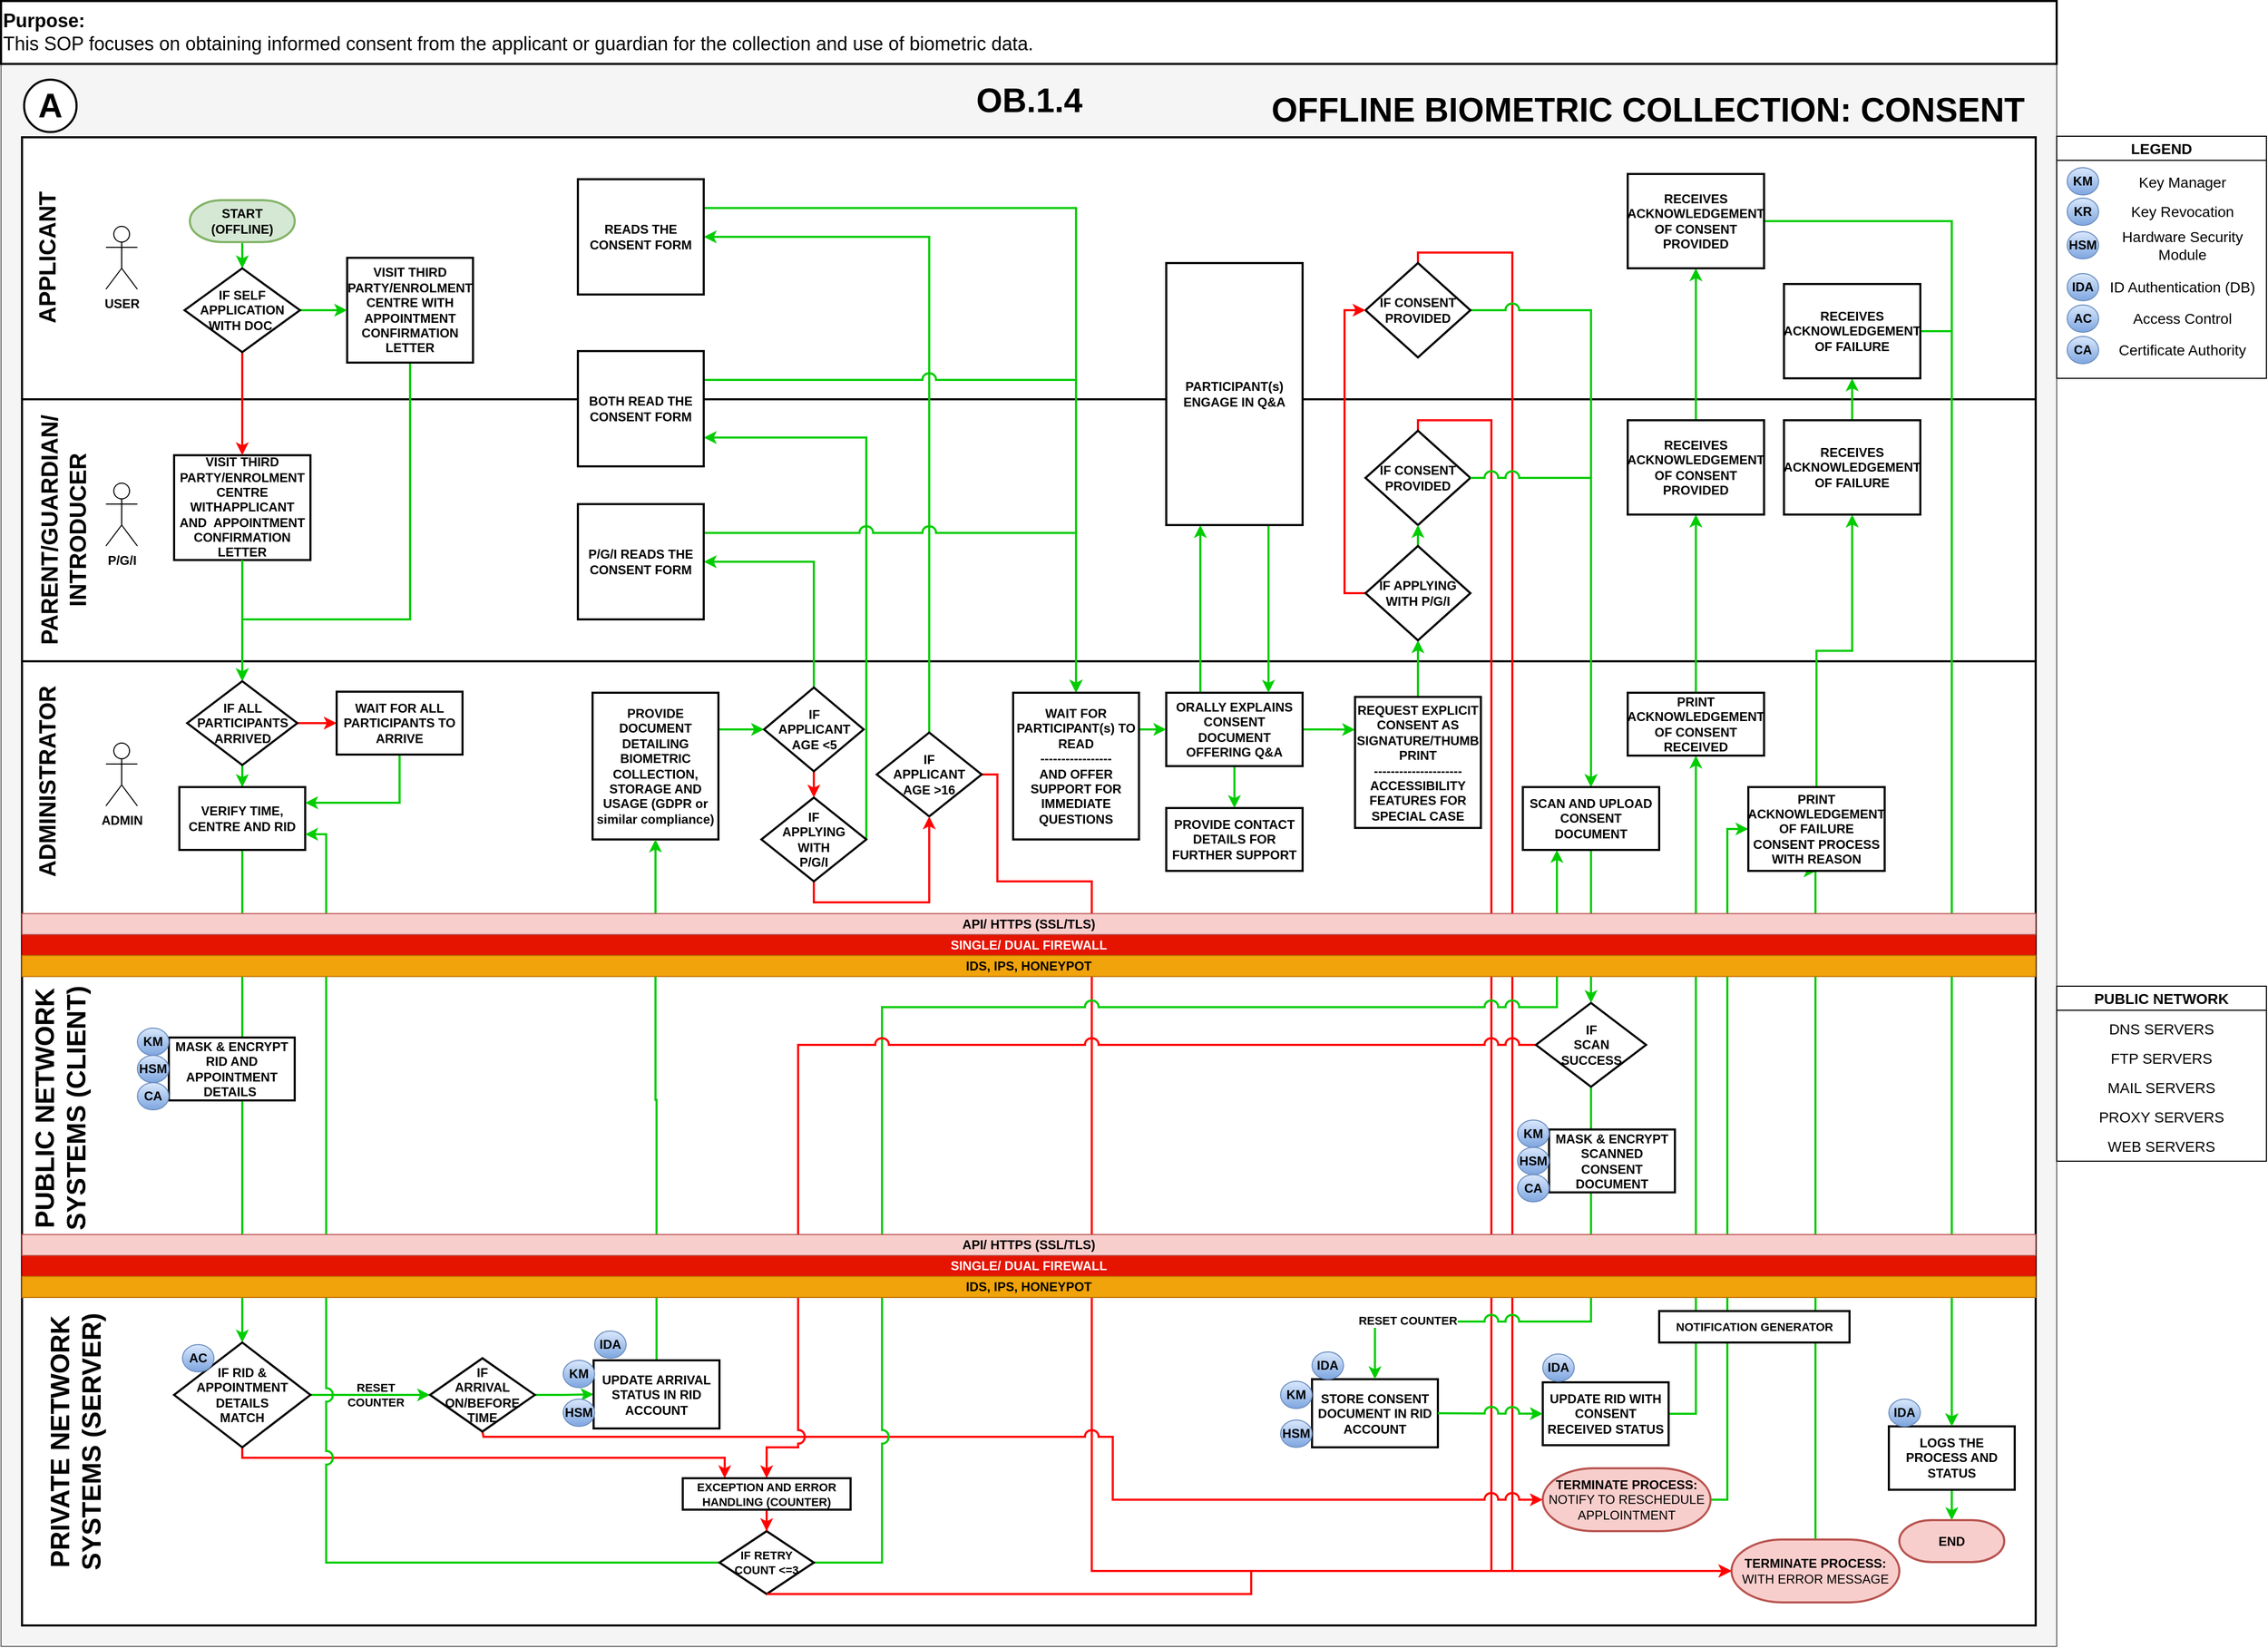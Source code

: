 <mxfile version="23.1.5" type="device">
  <diagram id="O3whct_VJJggGx5-_gyD" name="Page-1">
    <mxGraphModel dx="1434" dy="844" grid="1" gridSize="10" guides="1" tooltips="1" connect="1" arrows="1" fold="1" page="1" pageScale="1" pageWidth="1920" pageHeight="1200" math="0" shadow="0">
      <root>
        <mxCell id="0" />
        <mxCell id="1" parent="0" />
        <mxCell id="KI7Xn0BbtmQMHCuYdvjg-131" value="" style="rounded=0;whiteSpace=wrap;html=1;fontSize=22;fillColor=#f5f5f5;fontColor=#333333;strokeColor=#666666;direction=east;" parent="1" vertex="1">
          <mxGeometry x="70" y="70" width="1960" height="1510" as="geometry" />
        </mxCell>
        <mxCell id="r7Afv0gRqrm4WA9c9OII-1" value="&lt;span style=&quot;color: rgba(0 , 0 , 0 , 0) ; font-family: monospace ; font-size: 0px&quot;&gt;%3CmxGraphModel%3E%3Croot%3E%3CmxCell%20id%3D%220%22%2F%3E%3CmxCell%20id%3D%221%22%20parent%3D%220%22%2F%3E%3CmxCell%20id%3D%222%22%20value%3D%22%22%20style%3D%22rounded%3D0%3BwhiteSpace%3Dwrap%3Bhtml%3D1%3BstrokeWidth%3D2%3BfillColor%3D%23dae8fc%3BstrokeColor%3D%236c8ebf%3B%22%20vertex%3D%221%22%20parent%3D%221%22%3E%3CmxGeometry%20x%3D%22-120%22%20y%3D%22190%22%20width%3D%221920%22%20height%3D%22240%22%20as%3D%22geometry%22%2F%3E%3C%2FmxCell%3E%3C%2Froot%3E%3C%2FmxGraphModel%3E&lt;/span&gt;" style="rounded=0;whiteSpace=wrap;html=1;strokeWidth=2;" parent="1" vertex="1">
          <mxGeometry x="90" y="890" width="1920" height="310" as="geometry" />
        </mxCell>
        <mxCell id="IDHT7T46eidWPeozflbB-3" value="&lt;span style=&quot;color: rgba(0 , 0 , 0 , 0) ; font-family: monospace ; font-size: 0px&quot;&gt;%3CmxGraphModel%3E%3Croot%3E%3CmxCell%20id%3D%220%22%2F%3E%3CmxCell%20id%3D%221%22%20parent%3D%220%22%2F%3E%3CmxCell%20id%3D%222%22%20value%3D%22%22%20style%3D%22rounded%3D0%3BwhiteSpace%3Dwrap%3Bhtml%3D1%3BstrokeWidth%3D2%3BfillColor%3D%23dae8fc%3BstrokeColor%3D%236c8ebf%3B%22%20vertex%3D%221%22%20parent%3D%221%22%3E%3CmxGeometry%20x%3D%22-120%22%20y%3D%22190%22%20width%3D%221920%22%20height%3D%22240%22%20as%3D%22geometry%22%2F%3E%3C%2FmxCell%3E%3C%2Froot%3E%3C%2FmxGraphModel%3E&lt;/span&gt;" style="rounded=0;whiteSpace=wrap;html=1;strokeWidth=2;" parent="1" vertex="1">
          <mxGeometry x="90" y="140" width="1920" height="250" as="geometry" />
        </mxCell>
        <mxCell id="IDHT7T46eidWPeozflbB-2" value="&lt;span style=&quot;color: rgba(0 , 0 , 0 , 0) ; font-family: monospace ; font-size: 0px&quot;&gt;%3CmxGraphModel%3E%3Croot%3E%3CmxCell%20id%3D%220%22%2F%3E%3CmxCell%20id%3D%221%22%20parent%3D%220%22%2F%3E%3CmxCell%20id%3D%222%22%20value%3D%22%22%20style%3D%22rounded%3D0%3BwhiteSpace%3Dwrap%3Bhtml%3D1%3BstrokeWidth%3D2%3BfillColor%3D%23dae8fc%3BstrokeColor%3D%236c8ebf%3B%22%20vertex%3D%221%22%20parent%3D%221%22%3E%3CmxGeometry%20x%3D%22-120%22%20y%3D%22190%22%20width%3D%221920%22%20height%3D%22240%22%20as%3D%22geometry%22%2F%3E%3C%2FmxCell%3E%3C%2Froot%3E%3C%2FmxGraphModel%3E&lt;/span&gt;" style="rounded=0;whiteSpace=wrap;html=1;strokeWidth=2;" parent="1" vertex="1">
          <mxGeometry x="90" y="390" width="1920" height="250" as="geometry" />
        </mxCell>
        <mxCell id="IDHT7T46eidWPeozflbB-1" value="&lt;span style=&quot;color: rgba(0 , 0 , 0 , 0) ; font-family: monospace ; font-size: 0px&quot;&gt;%3CmxGraphModel%3E%3Croot%3E%3CmxCell%20id%3D%220%22%2F%3E%3CmxCell%20id%3D%221%22%20parent%3D%220%22%2F%3E%3CmxCell%20id%3D%222%22%20value%3D%22%22%20style%3D%22rounded%3D0%3BwhiteSpace%3Dwrap%3Bhtml%3D1%3BstrokeWidth%3D2%3BfillColor%3D%23dae8fc%3BstrokeColor%3D%236c8ebf%3B%22%20vertex%3D%221%22%20parent%3D%221%22%3E%3CmxGeometry%20x%3D%22-120%22%20y%3D%22190%22%20width%3D%221920%22%20height%3D%22240%22%20as%3D%22geometry%22%2F%3E%3C%2FmxCell%3E%3C%2Froot%3E%3C%2FmxGraphModel%3E&lt;/span&gt;" style="rounded=0;whiteSpace=wrap;html=1;strokeWidth=2;" parent="1" vertex="1">
          <mxGeometry x="90" y="640" width="1920" height="250" as="geometry" />
        </mxCell>
        <mxCell id="KI7Xn0BbtmQMHCuYdvjg-67" value="&lt;span style=&quot;color: rgba(0 , 0 , 0 , 0) ; font-family: monospace ; font-size: 0px&quot;&gt;%3CmxGraphModel%3E%3Croot%3E%3CmxCell%20id%3D%220%22%2F%3E%3CmxCell%20id%3D%221%22%20parent%3D%220%22%2F%3E%3CmxCell%20id%3D%222%22%20value%3D%22%22%20style%3D%22rounded%3D0%3BwhiteSpace%3Dwrap%3Bhtml%3D1%3BstrokeWidth%3D2%3BfillColor%3D%23dae8fc%3BstrokeColor%3D%236c8ebf%3B%22%20vertex%3D%221%22%20parent%3D%221%22%3E%3CmxGeometry%20x%3D%22-120%22%20y%3D%22190%22%20width%3D%221920%22%20height%3D%22240%22%20as%3D%22geometry%22%2F%3E%3C%2FmxCell%3E%3C%2Froot%3E%3C%2FmxGraphModel%3E&lt;/span&gt;" style="rounded=0;whiteSpace=wrap;html=1;strokeWidth=2;" parent="1" vertex="1">
          <mxGeometry x="90" y="1200" width="1920" height="360" as="geometry" />
        </mxCell>
        <mxCell id="KI7Xn0BbtmQMHCuYdvjg-15" style="edgeStyle=orthogonalEdgeStyle;rounded=0;orthogonalLoop=1;jettySize=auto;html=1;exitX=0.5;exitY=1;exitDx=0;exitDy=0;fontStyle=1;strokeWidth=2;strokeColor=#00CC00;" parent="1" source="8eKBUWW6FmaFlCSRCfbh-4" target="KI7Xn0BbtmQMHCuYdvjg-2" edge="1">
          <mxGeometry relative="1" as="geometry" />
        </mxCell>
        <mxCell id="KI7Xn0BbtmQMHCuYdvjg-1" value="VISIT THIRD PARTY/ENROLMENT CENTRE WITHAPPLICANT AND&amp;nbsp; APPOINTMENT CONFIRMATION LETTER" style="rounded=0;whiteSpace=wrap;html=1;fontStyle=1;strokeWidth=2;" parent="1" vertex="1">
          <mxGeometry x="235" y="443.36" width="130" height="100" as="geometry" />
        </mxCell>
        <mxCell id="8eKBUWW6FmaFlCSRCfbh-8" style="edgeStyle=orthogonalEdgeStyle;rounded=0;orthogonalLoop=1;jettySize=auto;html=1;exitX=0.5;exitY=1;exitDx=0;exitDy=0;entryX=0.5;entryY=0;entryDx=0;entryDy=0;strokeColor=#00CC00;fontStyle=1;strokeWidth=2;" parent="1" source="KI7Xn0BbtmQMHCuYdvjg-2" target="8eKBUWW6FmaFlCSRCfbh-3" edge="1">
          <mxGeometry relative="1" as="geometry" />
        </mxCell>
        <mxCell id="KI7Xn0BbtmQMHCuYdvjg-2" value="VERIFY TIME, CENTRE AND RID" style="rounded=0;whiteSpace=wrap;html=1;fontStyle=1;strokeWidth=2;" parent="1" vertex="1">
          <mxGeometry x="240" y="760" width="120" height="60" as="geometry" />
        </mxCell>
        <mxCell id="KI7Xn0BbtmQMHCuYdvjg-14" value="APPLICANT" style="text;html=1;align=center;verticalAlign=middle;resizable=0;points=[];autosize=1;strokeColor=none;fillColor=none;fontStyle=1;strokeWidth=2;fontSize=22;horizontal=0;" parent="1" vertex="1">
          <mxGeometry x="90" y="185" width="50" height="140" as="geometry" />
        </mxCell>
        <mxCell id="KI7Xn0BbtmQMHCuYdvjg-19" value="PARENT/GUARDIAN/&lt;br style=&quot;font-size: 22px;&quot;&gt;INTRODUCER" style="text;html=1;align=center;verticalAlign=middle;resizable=0;points=[];autosize=1;strokeColor=none;fillColor=none;fontStyle=1;strokeWidth=2;fontSize=22;horizontal=0;" parent="1" vertex="1">
          <mxGeometry x="90" y="400" width="80" height="230" as="geometry" />
        </mxCell>
        <mxCell id="KI7Xn0BbtmQMHCuYdvjg-20" value="ADMINISTRATOR" style="text;html=1;align=center;verticalAlign=middle;resizable=0;points=[];autosize=1;strokeColor=none;fillColor=none;fontStyle=1;strokeWidth=2;fontSize=22;horizontal=0;" parent="1" vertex="1">
          <mxGeometry x="90" y="655" width="50" height="200" as="geometry" />
        </mxCell>
        <mxCell id="KI7Xn0BbtmQMHCuYdvjg-70" value="OB.1.4" style="text;html=1;align=center;verticalAlign=middle;resizable=0;points=[];autosize=1;strokeColor=none;fillColor=none;fontSize=32;fontStyle=1" parent="1" vertex="1">
          <mxGeometry x="990" y="80" width="120" height="50" as="geometry" />
        </mxCell>
        <mxCell id="KI7Xn0BbtmQMHCuYdvjg-71" value="OFFLINE BIOMETRIC COLLECTION: CONSENT" style="text;html=1;align=center;verticalAlign=middle;resizable=0;points=[];autosize=1;strokeColor=none;fillColor=none;fontSize=32;fontStyle=1" parent="1" vertex="1">
          <mxGeometry x="1270" y="89" width="740" height="50" as="geometry" />
        </mxCell>
        <mxCell id="KI7Xn0BbtmQMHCuYdvjg-72" value="A" style="ellipse;whiteSpace=wrap;html=1;aspect=fixed;fontSize=32;strokeWidth=2;fontStyle=1" parent="1" vertex="1">
          <mxGeometry x="92" y="85" width="50" height="50" as="geometry" />
        </mxCell>
        <mxCell id="r7Afv0gRqrm4WA9c9OII-109" style="edgeStyle=orthogonalEdgeStyle;rounded=0;orthogonalLoop=1;jettySize=auto;html=1;exitX=0.5;exitY=1;exitDx=0;exitDy=0;exitPerimeter=0;strokeColor=#00CC00;fontStyle=1;strokeWidth=2;" parent="1" source="8eKBUWW6FmaFlCSRCfbh-1" target="r7Afv0gRqrm4WA9c9OII-108" edge="1">
          <mxGeometry relative="1" as="geometry" />
        </mxCell>
        <mxCell id="8eKBUWW6FmaFlCSRCfbh-1" value="&lt;b&gt;START&lt;br&gt;(OFFLINE)&lt;br&gt;&lt;/b&gt;" style="strokeWidth=2;html=1;shape=mxgraph.flowchart.terminator;whiteSpace=wrap;fillColor=#d5e8d4;strokeColor=#82b366;" parent="1" vertex="1">
          <mxGeometry x="250" y="200" width="100" height="40" as="geometry" />
        </mxCell>
        <mxCell id="8eKBUWW6FmaFlCSRCfbh-12" value="RESET&lt;br&gt;COUNTER" style="edgeStyle=orthogonalEdgeStyle;rounded=0;orthogonalLoop=1;jettySize=auto;html=1;exitX=1;exitY=0.5;exitDx=0;exitDy=0;entryX=0;entryY=0.5;entryDx=0;entryDy=0;strokeColor=#00CC00;fontStyle=1;strokeWidth=2;labelBackgroundColor=none;" parent="1" source="8eKBUWW6FmaFlCSRCfbh-3" target="8eKBUWW6FmaFlCSRCfbh-60" edge="1">
          <mxGeometry x="0.059" relative="1" as="geometry">
            <Array as="points">
              <mxPoint x="420" y="1340" />
              <mxPoint x="420" y="1340" />
            </Array>
            <mxPoint x="1" as="offset" />
          </mxGeometry>
        </mxCell>
        <mxCell id="8eKBUWW6FmaFlCSRCfbh-61" style="edgeStyle=orthogonalEdgeStyle;rounded=0;orthogonalLoop=1;jettySize=auto;html=1;exitX=0.5;exitY=1;exitDx=0;exitDy=0;strokeColor=#FF0000;fontStyle=1;strokeWidth=2;entryX=0.25;entryY=0;entryDx=0;entryDy=0;" parent="1" source="8eKBUWW6FmaFlCSRCfbh-3" target="r7Afv0gRqrm4WA9c9OII-153" edge="1">
          <mxGeometry relative="1" as="geometry">
            <Array as="points">
              <mxPoint x="300" y="1400" />
              <mxPoint x="760" y="1400" />
            </Array>
          </mxGeometry>
        </mxCell>
        <mxCell id="8eKBUWW6FmaFlCSRCfbh-3" value="IF RID &amp;amp;&lt;br&gt;APPOINTMENT DETAILS &lt;br&gt;MATCH" style="rounded=0;whiteSpace=wrap;html=1;fontStyle=1;strokeWidth=2;shape=rhombus;perimeter=rhombusPerimeter;" parent="1" vertex="1">
          <mxGeometry x="235" y="1290" width="130" height="100" as="geometry" />
        </mxCell>
        <mxCell id="8eKBUWW6FmaFlCSRCfbh-5" value="STORE CONSENT DOCUMENT IN RID ACCOUNT" style="rounded=0;whiteSpace=wrap;html=1;fontStyle=1;strokeWidth=2;shape=label;boundedLbl=1;backgroundOutline=1;size=15;" parent="1" vertex="1">
          <mxGeometry x="1320" y="1325" width="120" height="65" as="geometry" />
        </mxCell>
        <mxCell id="8eKBUWW6FmaFlCSRCfbh-21" style="edgeStyle=orthogonalEdgeStyle;rounded=0;orthogonalLoop=1;jettySize=auto;html=1;exitX=1;exitY=0.25;exitDx=0;exitDy=0;entryX=0;entryY=0.5;entryDx=0;entryDy=0;strokeColor=#00CC00;fontStyle=1;strokeWidth=2;" parent="1" source="8eKBUWW6FmaFlCSRCfbh-6" target="8eKBUWW6FmaFlCSRCfbh-15" edge="1">
          <mxGeometry relative="1" as="geometry" />
        </mxCell>
        <mxCell id="8eKBUWW6FmaFlCSRCfbh-6" value="PROVIDE DOCUMENT DETAILING BIOMETRIC COLLECTION, STORAGE AND USAGE (GDPR or similar compliance)" style="rounded=0;whiteSpace=wrap;html=1;fontStyle=1;strokeWidth=2;" parent="1" vertex="1">
          <mxGeometry x="634" y="670" width="120" height="140" as="geometry" />
        </mxCell>
        <mxCell id="8eKBUWW6FmaFlCSRCfbh-24" style="edgeStyle=orthogonalEdgeStyle;rounded=0;orthogonalLoop=1;jettySize=auto;html=1;exitX=0.5;exitY=0;exitDx=0;exitDy=0;entryX=1;entryY=0.5;entryDx=0;entryDy=0;strokeColor=#00CC00;fontStyle=1;strokeWidth=2;" parent="1" source="8eKBUWW6FmaFlCSRCfbh-15" target="8eKBUWW6FmaFlCSRCfbh-20" edge="1">
          <mxGeometry relative="1" as="geometry" />
        </mxCell>
        <mxCell id="8eKBUWW6FmaFlCSRCfbh-26" style="edgeStyle=orthogonalEdgeStyle;rounded=0;orthogonalLoop=1;jettySize=auto;html=1;exitX=0.5;exitY=1;exitDx=0;exitDy=0;entryX=0.5;entryY=0;entryDx=0;entryDy=0;strokeColor=#FF0000;fontStyle=1;strokeWidth=2;" parent="1" source="8eKBUWW6FmaFlCSRCfbh-15" target="8eKBUWW6FmaFlCSRCfbh-17" edge="1">
          <mxGeometry relative="1" as="geometry" />
        </mxCell>
        <mxCell id="8eKBUWW6FmaFlCSRCfbh-15" value="IF&lt;br&gt;APPLICANT AGE &amp;lt;5" style="rhombus;whiteSpace=wrap;html=1;rounded=0;fontStyle=1;strokeWidth=2;" parent="1" vertex="1">
          <mxGeometry x="797.5" y="665" width="95" height="80" as="geometry" />
        </mxCell>
        <mxCell id="8eKBUWW6FmaFlCSRCfbh-29" style="edgeStyle=orthogonalEdgeStyle;rounded=0;orthogonalLoop=1;jettySize=auto;html=1;exitX=0.5;exitY=0;exitDx=0;exitDy=0;entryX=1;entryY=0.5;entryDx=0;entryDy=0;strokeColor=#00CC00;fontStyle=1;strokeWidth=2;" parent="1" source="8eKBUWW6FmaFlCSRCfbh-16" target="8eKBUWW6FmaFlCSRCfbh-18" edge="1">
          <mxGeometry relative="1" as="geometry" />
        </mxCell>
        <mxCell id="8eKBUWW6FmaFlCSRCfbh-31" style="edgeStyle=orthogonalEdgeStyle;rounded=0;orthogonalLoop=1;jettySize=auto;html=1;exitX=1;exitY=0.5;exitDx=0;exitDy=0;entryX=0;entryY=0.5;entryDx=0;entryDy=0;entryPerimeter=0;strokeColor=#FF0000;fontStyle=1;strokeWidth=2;" parent="1" source="8eKBUWW6FmaFlCSRCfbh-16" target="8eKBUWW6FmaFlCSRCfbh-30" edge="1">
          <mxGeometry relative="1" as="geometry">
            <Array as="points">
              <mxPoint x="1020" y="748" />
              <mxPoint x="1020" y="850" />
              <mxPoint x="1110" y="850" />
              <mxPoint x="1110" y="1508" />
            </Array>
          </mxGeometry>
        </mxCell>
        <mxCell id="8eKBUWW6FmaFlCSRCfbh-16" value="IF&lt;br&gt;APPLICANT&lt;br&gt;AGE &amp;gt;16" style="rhombus;whiteSpace=wrap;html=1;rounded=0;fontStyle=1;strokeWidth=2;" parent="1" vertex="1">
          <mxGeometry x="905" y="708" width="100" height="80" as="geometry" />
        </mxCell>
        <mxCell id="8eKBUWW6FmaFlCSRCfbh-27" style="edgeStyle=orthogonalEdgeStyle;rounded=0;orthogonalLoop=1;jettySize=auto;html=1;exitX=0.5;exitY=1;exitDx=0;exitDy=0;entryX=0.5;entryY=1;entryDx=0;entryDy=0;strokeColor=#FF0000;fontStyle=1;strokeWidth=2;" parent="1" source="8eKBUWW6FmaFlCSRCfbh-17" target="8eKBUWW6FmaFlCSRCfbh-16" edge="1">
          <mxGeometry relative="1" as="geometry">
            <Array as="points">
              <mxPoint x="845" y="870" />
              <mxPoint x="955" y="870" />
            </Array>
          </mxGeometry>
        </mxCell>
        <mxCell id="8eKBUWW6FmaFlCSRCfbh-28" style="edgeStyle=orthogonalEdgeStyle;rounded=0;orthogonalLoop=1;jettySize=auto;html=1;exitX=1;exitY=0.5;exitDx=0;exitDy=0;entryX=1;entryY=0.75;entryDx=0;entryDy=0;strokeColor=#00CC00;fontStyle=1;strokeWidth=2;" parent="1" source="8eKBUWW6FmaFlCSRCfbh-17" target="8eKBUWW6FmaFlCSRCfbh-19" edge="1">
          <mxGeometry relative="1" as="geometry">
            <Array as="points">
              <mxPoint x="895" y="426" />
            </Array>
          </mxGeometry>
        </mxCell>
        <mxCell id="8eKBUWW6FmaFlCSRCfbh-17" value="IF &lt;br&gt;APPLYING &lt;br&gt;WITH &lt;br&gt;P/G/I" style="rhombus;whiteSpace=wrap;html=1;rounded=0;fontStyle=1;strokeWidth=2;" parent="1" vertex="1">
          <mxGeometry x="795" y="770" width="100" height="80" as="geometry" />
        </mxCell>
        <mxCell id="8eKBUWW6FmaFlCSRCfbh-35" style="edgeStyle=orthogonalEdgeStyle;rounded=0;orthogonalLoop=1;jettySize=auto;html=1;exitX=1;exitY=0.25;exitDx=0;exitDy=0;entryX=0.5;entryY=0;entryDx=0;entryDy=0;strokeColor=#00CC00;fontStyle=1;strokeWidth=2;" parent="1" source="8eKBUWW6FmaFlCSRCfbh-18" target="8eKBUWW6FmaFlCSRCfbh-36" edge="1">
          <mxGeometry relative="1" as="geometry">
            <mxPoint x="1190" y="349" as="targetPoint" />
          </mxGeometry>
        </mxCell>
        <mxCell id="8eKBUWW6FmaFlCSRCfbh-18" value="READS THE CONSENT FORM" style="rounded=0;whiteSpace=wrap;html=1;fontStyle=1;strokeWidth=2;" parent="1" vertex="1">
          <mxGeometry x="620" y="180" width="120" height="110" as="geometry" />
        </mxCell>
        <mxCell id="8eKBUWW6FmaFlCSRCfbh-34" style="edgeStyle=orthogonalEdgeStyle;rounded=0;orthogonalLoop=1;jettySize=auto;html=1;exitX=1;exitY=0.25;exitDx=0;exitDy=0;entryX=0.5;entryY=0;entryDx=0;entryDy=0;strokeColor=#00CC00;fontStyle=1;strokeWidth=2;jumpStyle=arc;jumpSize=11;" parent="1" source="8eKBUWW6FmaFlCSRCfbh-19" target="8eKBUWW6FmaFlCSRCfbh-36" edge="1">
          <mxGeometry relative="1" as="geometry">
            <mxPoint x="1162.5" y="371.5" as="targetPoint" />
          </mxGeometry>
        </mxCell>
        <mxCell id="8eKBUWW6FmaFlCSRCfbh-19" value="BOTH READ THE CONSENT FORM" style="rounded=0;whiteSpace=wrap;html=1;fontStyle=1;strokeWidth=2;" parent="1" vertex="1">
          <mxGeometry x="620" y="344" width="120" height="110" as="geometry" />
        </mxCell>
        <mxCell id="8eKBUWW6FmaFlCSRCfbh-33" style="edgeStyle=orthogonalEdgeStyle;rounded=0;orthogonalLoop=1;jettySize=auto;html=1;exitX=1;exitY=0.25;exitDx=0;exitDy=0;entryX=0.5;entryY=0;entryDx=0;entryDy=0;strokeColor=#00CC00;fontStyle=1;strokeWidth=2;jumpStyle=arc;jumpSize=11;" parent="1" source="8eKBUWW6FmaFlCSRCfbh-20" target="8eKBUWW6FmaFlCSRCfbh-36" edge="1">
          <mxGeometry relative="1" as="geometry">
            <mxPoint x="1162.5" y="416.5" as="targetPoint" />
            <Array as="points">
              <mxPoint x="1095" y="518" />
            </Array>
          </mxGeometry>
        </mxCell>
        <mxCell id="8eKBUWW6FmaFlCSRCfbh-20" value="P/G/I READS THE CONSENT FORM" style="rounded=0;whiteSpace=wrap;html=1;fontStyle=1;strokeWidth=2;" parent="1" vertex="1">
          <mxGeometry x="620" y="490" width="120" height="110" as="geometry" />
        </mxCell>
        <mxCell id="r7Afv0gRqrm4WA9c9OII-191" style="edgeStyle=orthogonalEdgeStyle;rounded=0;orthogonalLoop=1;jettySize=auto;html=1;exitX=0.5;exitY=0;exitDx=0;exitDy=0;exitPerimeter=0;entryX=0.5;entryY=1;entryDx=0;entryDy=0;strokeColor=#00CC00;fontStyle=1;strokeWidth=2;" parent="1" source="8eKBUWW6FmaFlCSRCfbh-30" target="r7Afv0gRqrm4WA9c9OII-190" edge="1">
          <mxGeometry relative="1" as="geometry">
            <Array as="points">
              <mxPoint x="1800" y="840" />
            </Array>
          </mxGeometry>
        </mxCell>
        <mxCell id="8eKBUWW6FmaFlCSRCfbh-30" value="&lt;span style=&quot;border-color: var(--border-color);&quot;&gt;&lt;b&gt;TERMINATE PROCESS:&lt;br&gt;&lt;/b&gt;&lt;/span&gt;WITH ERROR MESSAGE" style="strokeWidth=2;html=1;shape=mxgraph.flowchart.terminator;whiteSpace=wrap;fillColor=#f8cecc;strokeColor=#b85450;" parent="1" vertex="1">
          <mxGeometry x="1720" y="1478" width="160" height="60" as="geometry" />
        </mxCell>
        <mxCell id="8eKBUWW6FmaFlCSRCfbh-40" style="edgeStyle=orthogonalEdgeStyle;rounded=0;orthogonalLoop=1;jettySize=auto;html=1;exitX=1;exitY=0.25;exitDx=0;exitDy=0;entryX=0;entryY=0.5;entryDx=0;entryDy=0;strokeColor=#00CC00;fontStyle=1;strokeWidth=2;" parent="1" source="8eKBUWW6FmaFlCSRCfbh-36" target="8eKBUWW6FmaFlCSRCfbh-37" edge="1">
          <mxGeometry relative="1" as="geometry" />
        </mxCell>
        <mxCell id="8eKBUWW6FmaFlCSRCfbh-36" value="WAIT FOR PARTICIPANT(s) TO READ&lt;br&gt;-----------------&lt;br&gt;AND OFFER SUPPORT FOR IMMEDIATE QUESTIONS" style="rounded=0;whiteSpace=wrap;html=1;fontStyle=1;strokeWidth=2;" parent="1" vertex="1">
          <mxGeometry x="1035" y="670" width="120" height="140" as="geometry" />
        </mxCell>
        <mxCell id="8eKBUWW6FmaFlCSRCfbh-42" style="edgeStyle=orthogonalEdgeStyle;rounded=0;orthogonalLoop=1;jettySize=auto;html=1;exitX=0.5;exitY=1;exitDx=0;exitDy=0;entryX=0.5;entryY=0;entryDx=0;entryDy=0;strokeColor=#00CC00;fontStyle=1;strokeWidth=2;" parent="1" source="8eKBUWW6FmaFlCSRCfbh-37" target="8eKBUWW6FmaFlCSRCfbh-41" edge="1">
          <mxGeometry relative="1" as="geometry" />
        </mxCell>
        <mxCell id="8eKBUWW6FmaFlCSRCfbh-44" value="" style="edgeStyle=orthogonalEdgeStyle;rounded=0;orthogonalLoop=1;jettySize=auto;html=1;entryX=0;entryY=0.25;entryDx=0;entryDy=0;strokeColor=#00CC00;fontStyle=1;strokeWidth=2;" parent="1" source="8eKBUWW6FmaFlCSRCfbh-37" target="8eKBUWW6FmaFlCSRCfbh-43" edge="1">
          <mxGeometry relative="1" as="geometry" />
        </mxCell>
        <mxCell id="8eKBUWW6FmaFlCSRCfbh-47" style="edgeStyle=orthogonalEdgeStyle;rounded=0;orthogonalLoop=1;jettySize=auto;html=1;exitX=0.25;exitY=0;exitDx=0;exitDy=0;entryX=0.25;entryY=1;entryDx=0;entryDy=0;strokeColor=#00CC00;fontStyle=1;strokeWidth=2;" parent="1" source="8eKBUWW6FmaFlCSRCfbh-37" target="8eKBUWW6FmaFlCSRCfbh-46" edge="1">
          <mxGeometry relative="1" as="geometry" />
        </mxCell>
        <mxCell id="8eKBUWW6FmaFlCSRCfbh-37" value="ORALLY EXPLAINS CONSENT DOCUMENT OFFERING Q&amp;amp;A" style="rounded=0;whiteSpace=wrap;html=1;fontStyle=1;strokeWidth=2;" parent="1" vertex="1">
          <mxGeometry x="1181" y="670" width="130" height="70" as="geometry" />
        </mxCell>
        <mxCell id="8eKBUWW6FmaFlCSRCfbh-41" value="PROVIDE CONTACT DETAILS FOR FURTHER SUPPORT" style="rounded=0;whiteSpace=wrap;html=1;fontStyle=1;strokeWidth=2;" parent="1" vertex="1">
          <mxGeometry x="1181" y="780" width="130" height="60" as="geometry" />
        </mxCell>
        <mxCell id="8eKBUWW6FmaFlCSRCfbh-54" style="edgeStyle=orthogonalEdgeStyle;rounded=0;orthogonalLoop=1;jettySize=auto;html=1;exitX=0.5;exitY=0;exitDx=0;exitDy=0;entryX=0.5;entryY=1;entryDx=0;entryDy=0;strokeColor=#00CC00;fontStyle=1;strokeWidth=2;" parent="1" source="8eKBUWW6FmaFlCSRCfbh-43" target="8eKBUWW6FmaFlCSRCfbh-53" edge="1">
          <mxGeometry relative="1" as="geometry" />
        </mxCell>
        <mxCell id="8eKBUWW6FmaFlCSRCfbh-43" value="REQUEST EXPLICIT CONSENT AS SIGNATURE/THUMB PRINT&lt;br&gt;---------------------&lt;br&gt;ACCESSIBILITY FEATURES FOR SPECIAL CASE" style="whiteSpace=wrap;html=1;rounded=0;fontStyle=1;strokeWidth=2;" parent="1" vertex="1">
          <mxGeometry x="1361" y="674" width="120" height="125" as="geometry" />
        </mxCell>
        <mxCell id="8eKBUWW6FmaFlCSRCfbh-48" style="edgeStyle=orthogonalEdgeStyle;rounded=0;orthogonalLoop=1;jettySize=auto;html=1;exitX=0.75;exitY=1;exitDx=0;exitDy=0;entryX=0.75;entryY=0;entryDx=0;entryDy=0;strokeColor=#00CC00;fontStyle=1;strokeWidth=2;" parent="1" source="8eKBUWW6FmaFlCSRCfbh-46" target="8eKBUWW6FmaFlCSRCfbh-37" edge="1">
          <mxGeometry relative="1" as="geometry" />
        </mxCell>
        <mxCell id="8eKBUWW6FmaFlCSRCfbh-46" value="PARTICIPANT(s) ENGAGE IN Q&amp;amp;A" style="whiteSpace=wrap;html=1;rounded=0;fontStyle=1;strokeWidth=2;" parent="1" vertex="1">
          <mxGeometry x="1181" y="260" width="130" height="250" as="geometry" />
        </mxCell>
        <mxCell id="8eKBUWW6FmaFlCSRCfbh-70" style="edgeStyle=orthogonalEdgeStyle;rounded=0;orthogonalLoop=1;jettySize=auto;html=1;exitX=0.5;exitY=0;exitDx=0;exitDy=0;strokeColor=#FF0000;fontStyle=1;strokeWidth=2;entryX=0;entryY=0.5;entryDx=0;entryDy=0;entryPerimeter=0;" parent="1" source="8eKBUWW6FmaFlCSRCfbh-51" target="8eKBUWW6FmaFlCSRCfbh-30" edge="1">
          <mxGeometry relative="1" as="geometry">
            <mxPoint x="1511" y="1450" as="targetPoint" />
            <Array as="points">
              <mxPoint x="1421" y="250" />
              <mxPoint x="1511" y="250" />
              <mxPoint x="1511" y="1508" />
            </Array>
          </mxGeometry>
        </mxCell>
        <mxCell id="r7Afv0gRqrm4WA9c9OII-166" style="edgeStyle=orthogonalEdgeStyle;rounded=0;orthogonalLoop=1;jettySize=auto;html=1;exitX=1;exitY=0.5;exitDx=0;exitDy=0;strokeColor=#00CC00;fontStyle=1;strokeWidth=2;jumpStyle=arc;jumpSize=11;" parent="1" source="8eKBUWW6FmaFlCSRCfbh-51" target="r7Afv0gRqrm4WA9c9OII-164" edge="1">
          <mxGeometry relative="1" as="geometry" />
        </mxCell>
        <mxCell id="8eKBUWW6FmaFlCSRCfbh-51" value="IF CONSENT PROVIDED" style="rhombus;whiteSpace=wrap;html=1;rounded=0;fontStyle=1;strokeWidth=2;" parent="1" vertex="1">
          <mxGeometry x="1371" y="260" width="100" height="90" as="geometry" />
        </mxCell>
        <mxCell id="8eKBUWW6FmaFlCSRCfbh-69" style="edgeStyle=orthogonalEdgeStyle;rounded=0;orthogonalLoop=1;jettySize=auto;html=1;exitX=0.5;exitY=0;exitDx=0;exitDy=0;entryX=0;entryY=0.5;entryDx=0;entryDy=0;entryPerimeter=0;strokeColor=#FF0000;fontStyle=1;strokeWidth=2;jumpStyle=none;jumpSize=11;" parent="1" source="8eKBUWW6FmaFlCSRCfbh-52" target="8eKBUWW6FmaFlCSRCfbh-30" edge="1">
          <mxGeometry relative="1" as="geometry">
            <Array as="points">
              <mxPoint x="1421" y="410" />
              <mxPoint x="1491" y="410" />
              <mxPoint x="1491" y="1508" />
            </Array>
            <mxPoint x="1700" y="1508" as="targetPoint" />
            <mxPoint x="1401" y="420" as="sourcePoint" />
          </mxGeometry>
        </mxCell>
        <mxCell id="8eKBUWW6FmaFlCSRCfbh-52" value="IF CONSENT PROVIDED" style="rhombus;whiteSpace=wrap;html=1;rounded=0;fontStyle=1;strokeWidth=2;" parent="1" vertex="1">
          <mxGeometry x="1371" y="420" width="100" height="90" as="geometry" />
        </mxCell>
        <mxCell id="8eKBUWW6FmaFlCSRCfbh-55" style="edgeStyle=orthogonalEdgeStyle;rounded=0;orthogonalLoop=1;jettySize=auto;html=1;exitX=0.5;exitY=0;exitDx=0;exitDy=0;entryX=0.5;entryY=1;entryDx=0;entryDy=0;strokeColor=#00CC00;fontStyle=1;strokeWidth=2;" parent="1" source="8eKBUWW6FmaFlCSRCfbh-53" target="8eKBUWW6FmaFlCSRCfbh-52" edge="1">
          <mxGeometry relative="1" as="geometry" />
        </mxCell>
        <mxCell id="8eKBUWW6FmaFlCSRCfbh-56" style="edgeStyle=orthogonalEdgeStyle;rounded=0;orthogonalLoop=1;jettySize=auto;html=1;exitX=0;exitY=0.5;exitDx=0;exitDy=0;entryX=0;entryY=0.5;entryDx=0;entryDy=0;strokeColor=#FF0000;fontStyle=1;strokeWidth=2;" parent="1" source="8eKBUWW6FmaFlCSRCfbh-53" target="8eKBUWW6FmaFlCSRCfbh-51" edge="1">
          <mxGeometry relative="1" as="geometry" />
        </mxCell>
        <mxCell id="8eKBUWW6FmaFlCSRCfbh-53" value="IF APPLYING WITH P/G/I" style="rhombus;whiteSpace=wrap;html=1;rounded=0;fontStyle=1;strokeWidth=2;" parent="1" vertex="1">
          <mxGeometry x="1371" y="530" width="100" height="90" as="geometry" />
        </mxCell>
        <mxCell id="8eKBUWW6FmaFlCSRCfbh-72" style="edgeStyle=orthogonalEdgeStyle;rounded=0;orthogonalLoop=1;jettySize=auto;html=1;exitX=1;exitY=0.5;exitDx=0;exitDy=0;exitPerimeter=0;entryX=0.5;entryY=1;entryDx=0;entryDy=0;strokeColor=#00CC00;fontStyle=1;strokeWidth=2;" parent="1" source="8eKBUWW6FmaFlCSRCfbh-58" target="8eKBUWW6FmaFlCSRCfbh-71" edge="1">
          <mxGeometry relative="1" as="geometry" />
        </mxCell>
        <mxCell id="8eKBUWW6FmaFlCSRCfbh-58" value="UPDATE RID WITH CONSENT RECEIVED STATUS" style="whiteSpace=wrap;html=1;rounded=0;fontStyle=1;strokeWidth=2;shape=label;boundedLbl=1;backgroundOutline=1;size=15;" parent="1" vertex="1">
          <mxGeometry x="1540" y="1328" width="120" height="60" as="geometry" />
        </mxCell>
        <mxCell id="r7Afv0gRqrm4WA9c9OII-192" style="edgeStyle=orthogonalEdgeStyle;rounded=0;orthogonalLoop=1;jettySize=auto;html=1;exitX=1;exitY=0.5;exitDx=0;exitDy=0;exitPerimeter=0;entryX=0;entryY=0.5;entryDx=0;entryDy=0;strokeColor=#00CC00;fontStyle=1;strokeWidth=2;" parent="1" source="8eKBUWW6FmaFlCSRCfbh-59" target="r7Afv0gRqrm4WA9c9OII-190" edge="1">
          <mxGeometry relative="1" as="geometry">
            <Array as="points">
              <mxPoint x="1716" y="1440" />
              <mxPoint x="1716" y="800" />
            </Array>
          </mxGeometry>
        </mxCell>
        <mxCell id="8eKBUWW6FmaFlCSRCfbh-59" value="&lt;span style=&quot;border-color: var(--border-color);&quot;&gt;&lt;b&gt;TERMINATE PROCESS:&lt;br&gt;&lt;/b&gt;&lt;/span&gt;NOTIFY TO RESCHEDULE APPLOINTMENT" style="strokeWidth=2;html=1;shape=mxgraph.flowchart.terminator;whiteSpace=wrap;fillColor=#f8cecc;strokeColor=#b85450;" parent="1" vertex="1">
          <mxGeometry x="1540" y="1410" width="160" height="60" as="geometry" />
        </mxCell>
        <mxCell id="8eKBUWW6FmaFlCSRCfbh-62" style="edgeStyle=orthogonalEdgeStyle;rounded=0;orthogonalLoop=1;jettySize=auto;html=1;exitX=0.5;exitY=1;exitDx=0;exitDy=0;entryX=0;entryY=0.5;entryDx=0;entryDy=0;entryPerimeter=0;strokeColor=#FF0000;fontStyle=1;strokeWidth=2;jumpStyle=arc;jumpSize=11;" parent="1" source="8eKBUWW6FmaFlCSRCfbh-60" target="8eKBUWW6FmaFlCSRCfbh-59" edge="1">
          <mxGeometry relative="1" as="geometry">
            <Array as="points">
              <mxPoint x="530" y="1380" />
              <mxPoint x="1130" y="1380" />
              <mxPoint x="1130" y="1440" />
            </Array>
          </mxGeometry>
        </mxCell>
        <mxCell id="r7Afv0gRqrm4WA9c9OII-162" style="edgeStyle=orthogonalEdgeStyle;rounded=0;orthogonalLoop=1;jettySize=auto;html=1;exitX=0.5;exitY=0;exitDx=0;exitDy=0;entryX=0.5;entryY=1;entryDx=0;entryDy=0;strokeColor=#00CC00;fontStyle=1;strokeWidth=2;" parent="1" source="wvXzQpL4P3gCwvihpxaJ-1" target="8eKBUWW6FmaFlCSRCfbh-6" edge="1">
          <mxGeometry relative="1" as="geometry" />
        </mxCell>
        <mxCell id="wvXzQpL4P3gCwvihpxaJ-6" style="edgeStyle=orthogonalEdgeStyle;rounded=0;orthogonalLoop=1;jettySize=auto;html=1;exitX=1;exitY=0.5;exitDx=0;exitDy=0;entryX=0;entryY=0.5;entryDx=0;entryDy=0;labelBackgroundColor=none;strokeColor=#00CC00;fontStyle=1;strokeWidth=2;" parent="1" source="8eKBUWW6FmaFlCSRCfbh-60" target="wvXzQpL4P3gCwvihpxaJ-1" edge="1">
          <mxGeometry relative="1" as="geometry" />
        </mxCell>
        <mxCell id="8eKBUWW6FmaFlCSRCfbh-60" value="IF &lt;br&gt;ARRIVAL ON/BEFORE TIME" style="rounded=0;whiteSpace=wrap;html=1;fontStyle=1;strokeWidth=2;shape=rhombus;perimeter=rhombusPerimeter;" parent="1" vertex="1">
          <mxGeometry x="479" y="1305" width="100" height="70" as="geometry" />
        </mxCell>
        <mxCell id="8eKBUWW6FmaFlCSRCfbh-76" style="edgeStyle=orthogonalEdgeStyle;rounded=0;orthogonalLoop=1;jettySize=auto;html=1;exitX=0.5;exitY=0;exitDx=0;exitDy=0;entryX=0.5;entryY=1;entryDx=0;entryDy=0;strokeColor=#00CC00;fontStyle=1;strokeWidth=2;" parent="1" source="8eKBUWW6FmaFlCSRCfbh-71" target="8eKBUWW6FmaFlCSRCfbh-73" edge="1">
          <mxGeometry relative="1" as="geometry" />
        </mxCell>
        <mxCell id="8eKBUWW6FmaFlCSRCfbh-71" value="PRINT ACKNOWLEDGEMENT OF CONSENT RECEIVED" style="rounded=0;whiteSpace=wrap;html=1;fontStyle=1;strokeWidth=2;" parent="1" vertex="1">
          <mxGeometry x="1621" y="670" width="130" height="60" as="geometry" />
        </mxCell>
        <mxCell id="8eKBUWW6FmaFlCSRCfbh-75" style="edgeStyle=orthogonalEdgeStyle;rounded=0;orthogonalLoop=1;jettySize=auto;html=1;exitX=1;exitY=0.5;exitDx=0;exitDy=0;strokeColor=#00CC00;fontStyle=1;strokeWidth=2;" parent="1" source="r7Afv0gRqrm4WA9c9OII-188" target="r7Afv0gRqrm4WA9c9OII-184" edge="1">
          <mxGeometry relative="1" as="geometry">
            <mxPoint x="1930" y="1310" as="targetPoint" />
          </mxGeometry>
        </mxCell>
        <mxCell id="r7Afv0gRqrm4WA9c9OII-189" style="edgeStyle=orthogonalEdgeStyle;rounded=0;orthogonalLoop=1;jettySize=auto;html=1;exitX=0.5;exitY=0;exitDx=0;exitDy=0;entryX=0.5;entryY=1;entryDx=0;entryDy=0;strokeColor=#00CC00;fontStyle=1;strokeWidth=2;" parent="1" source="8eKBUWW6FmaFlCSRCfbh-73" target="r7Afv0gRqrm4WA9c9OII-188" edge="1">
          <mxGeometry relative="1" as="geometry" />
        </mxCell>
        <mxCell id="8eKBUWW6FmaFlCSRCfbh-73" value="RECEIVES ACKNOWLEDGEMENT&lt;br&gt;OF CONSENT PROVIDED" style="rounded=0;whiteSpace=wrap;html=1;fontStyle=1;strokeWidth=2;" parent="1" vertex="1">
          <mxGeometry x="1621" y="410" width="130" height="90" as="geometry" />
        </mxCell>
        <mxCell id="r7Afv0gRqrm4WA9c9OII-46" value="PUBLIC NETWORK&lt;br style=&quot;border-color: var(--border-color);&quot;&gt;SYSTEMS (CLIENT)" style="text;html=1;align=center;verticalAlign=middle;resizable=0;points=[];autosize=1;strokeColor=none;fillColor=none;fontStyle=1;fontSize=25;strokeWidth=2;horizontal=0;" parent="1" vertex="1">
          <mxGeometry x="90" y="971.75" width="70" height="190" as="geometry" />
        </mxCell>
        <mxCell id="r7Afv0gRqrm4WA9c9OII-47" value="PRIVATE NETWORK&lt;br&gt;SYSTEMS (SERVER)" style="text;html=1;align=center;verticalAlign=middle;resizable=0;points=[];autosize=1;strokeColor=none;fillColor=none;fontStyle=1;fontSize=25;strokeWidth=2;horizontal=0;" parent="1" vertex="1">
          <mxGeometry x="100" y="1255" width="80" height="260" as="geometry" />
        </mxCell>
        <mxCell id="r7Afv0gRqrm4WA9c9OII-78" value="" style="group" parent="1" vertex="1" connectable="0">
          <mxGeometry x="200" y="990" width="150" height="78" as="geometry" />
        </mxCell>
        <mxCell id="r7Afv0gRqrm4WA9c9OII-79" value="MASK &amp;amp; ENCRYPT RID AND APPOINTMENT DETAILS&amp;nbsp;" style="rounded=0;whiteSpace=wrap;html=1;fontStyle=1;strokeWidth=2;" parent="r7Afv0gRqrm4WA9c9OII-78" vertex="1">
          <mxGeometry x="30" y="9" width="120" height="60" as="geometry" />
        </mxCell>
        <mxCell id="r7Afv0gRqrm4WA9c9OII-80" value="CA" style="ellipse;whiteSpace=wrap;html=1;fillColor=#dae8fc;strokeColor=#6c8ebf;gradientColor=#7ea6e0;fontStyle=1" parent="r7Afv0gRqrm4WA9c9OII-78" vertex="1">
          <mxGeometry y="52" width="30" height="26" as="geometry" />
        </mxCell>
        <mxCell id="r7Afv0gRqrm4WA9c9OII-81" value="HSM" style="ellipse;whiteSpace=wrap;html=1;fillColor=#dae8fc;strokeColor=#6c8ebf;gradientColor=#7ea6e0;fontStyle=1" parent="r7Afv0gRqrm4WA9c9OII-78" vertex="1">
          <mxGeometry y="26" width="30" height="26" as="geometry" />
        </mxCell>
        <mxCell id="r7Afv0gRqrm4WA9c9OII-82" value="KM" style="ellipse;whiteSpace=wrap;html=1;fillColor=#dae8fc;strokeColor=#6c8ebf;gradientColor=#7ea6e0;fontStyle=1" parent="r7Afv0gRqrm4WA9c9OII-78" vertex="1">
          <mxGeometry width="30" height="26" as="geometry" />
        </mxCell>
        <mxCell id="r7Afv0gRqrm4WA9c9OII-151" style="edgeStyle=orthogonalEdgeStyle;rounded=0;orthogonalLoop=1;jettySize=auto;html=1;exitX=0.5;exitY=1;exitDx=0;exitDy=0;entryX=0.5;entryY=0;entryDx=0;entryDy=0;strokeColor=#00CC00;fontStyle=1;strokeWidth=2;" parent="1" source="r7Afv0gRqrm4WA9c9OII-107" target="8eKBUWW6FmaFlCSRCfbh-4" edge="1">
          <mxGeometry relative="1" as="geometry">
            <Array as="points">
              <mxPoint x="460" y="600" />
              <mxPoint x="300" y="600" />
            </Array>
          </mxGeometry>
        </mxCell>
        <mxCell id="r7Afv0gRqrm4WA9c9OII-107" value="VISIT THIRD PARTY/ENROLMENT CENTRE WITH APPOINTMENT CONFIRMATION LETTER" style="rounded=0;whiteSpace=wrap;html=1;fontStyle=1;strokeWidth=2;" parent="1" vertex="1">
          <mxGeometry x="400" y="255" width="120" height="100" as="geometry" />
        </mxCell>
        <mxCell id="r7Afv0gRqrm4WA9c9OII-149" style="edgeStyle=orthogonalEdgeStyle;rounded=0;orthogonalLoop=1;jettySize=auto;html=1;exitX=1;exitY=0.5;exitDx=0;exitDy=0;entryX=0;entryY=0.5;entryDx=0;entryDy=0;strokeColor=#00CC00;fontStyle=1;strokeWidth=2;" parent="1" source="r7Afv0gRqrm4WA9c9OII-108" target="r7Afv0gRqrm4WA9c9OII-107" edge="1">
          <mxGeometry relative="1" as="geometry" />
        </mxCell>
        <mxCell id="r7Afv0gRqrm4WA9c9OII-150" style="edgeStyle=orthogonalEdgeStyle;rounded=0;orthogonalLoop=1;jettySize=auto;html=1;exitX=0.5;exitY=1;exitDx=0;exitDy=0;strokeColor=#FF0000;fontStyle=1;strokeWidth=2;" parent="1" source="r7Afv0gRqrm4WA9c9OII-108" target="KI7Xn0BbtmQMHCuYdvjg-1" edge="1">
          <mxGeometry relative="1" as="geometry" />
        </mxCell>
        <mxCell id="r7Afv0gRqrm4WA9c9OII-108" value="IF SELF &lt;br&gt;APPLICATION &lt;br&gt;WITH DOC." style="rhombus;whiteSpace=wrap;html=1;rounded=0;fontStyle=1;strokeWidth=2;" parent="1" vertex="1">
          <mxGeometry x="245" y="265" width="110" height="80" as="geometry" />
        </mxCell>
        <mxCell id="r7Afv0gRqrm4WA9c9OII-110" value="USER" style="shape=umlActor;verticalLabelPosition=bottom;verticalAlign=top;html=1;outlineConnect=0;fontStyle=1" parent="1" vertex="1">
          <mxGeometry x="170" y="225" width="30" height="60" as="geometry" />
        </mxCell>
        <mxCell id="r7Afv0gRqrm4WA9c9OII-111" value="P/G/I" style="shape=umlActor;verticalLabelPosition=bottom;verticalAlign=top;html=1;outlineConnect=0;fontStyle=1" parent="1" vertex="1">
          <mxGeometry x="170" y="470" width="30" height="60" as="geometry" />
        </mxCell>
        <mxCell id="r7Afv0gRqrm4WA9c9OII-114" value="ADMIN" style="shape=umlActor;verticalLabelPosition=bottom;verticalAlign=top;html=1;outlineConnect=0;fontStyle=1" parent="1" vertex="1">
          <mxGeometry x="170" y="718" width="30" height="60" as="geometry" />
        </mxCell>
        <mxCell id="r7Afv0gRqrm4WA9c9OII-126" value="&lt;font style=&quot;font-size: 14px;&quot;&gt;PUBLIC NETWORK&lt;/font&gt;" style="swimlane;whiteSpace=wrap;html=1;" parent="1" vertex="1">
          <mxGeometry x="2030" y="950" width="200" height="167" as="geometry" />
        </mxCell>
        <mxCell id="r7Afv0gRqrm4WA9c9OII-127" value="DNS SERVERS" style="text;html=1;strokeColor=none;fillColor=none;align=center;verticalAlign=middle;whiteSpace=wrap;rounded=0;fontSize=14;" parent="r7Afv0gRqrm4WA9c9OII-126" vertex="1">
          <mxGeometry y="27" width="200" height="28" as="geometry" />
        </mxCell>
        <mxCell id="r7Afv0gRqrm4WA9c9OII-128" value="FTP SERVERS" style="text;html=1;strokeColor=none;fillColor=none;align=center;verticalAlign=middle;whiteSpace=wrap;rounded=0;fontSize=14;" parent="r7Afv0gRqrm4WA9c9OII-126" vertex="1">
          <mxGeometry y="55" width="200" height="28" as="geometry" />
        </mxCell>
        <mxCell id="r7Afv0gRqrm4WA9c9OII-129" value="MAIL SERVERS" style="text;html=1;strokeColor=none;fillColor=none;align=center;verticalAlign=middle;whiteSpace=wrap;rounded=0;fontSize=14;" parent="r7Afv0gRqrm4WA9c9OII-126" vertex="1">
          <mxGeometry y="83" width="200" height="28" as="geometry" />
        </mxCell>
        <mxCell id="r7Afv0gRqrm4WA9c9OII-130" value="PROXY SERVERS" style="text;html=1;strokeColor=none;fillColor=none;align=center;verticalAlign=middle;whiteSpace=wrap;rounded=0;fontSize=14;" parent="r7Afv0gRqrm4WA9c9OII-126" vertex="1">
          <mxGeometry y="111" width="200" height="28" as="geometry" />
        </mxCell>
        <mxCell id="r7Afv0gRqrm4WA9c9OII-131" value="WEB SERVERS" style="text;html=1;strokeColor=none;fillColor=none;align=center;verticalAlign=middle;whiteSpace=wrap;rounded=0;fontSize=14;" parent="r7Afv0gRqrm4WA9c9OII-126" vertex="1">
          <mxGeometry y="139" width="200" height="28" as="geometry" />
        </mxCell>
        <mxCell id="r7Afv0gRqrm4WA9c9OII-132" value="&lt;font style=&quot;font-size: 14px;&quot;&gt;LEGEND&lt;/font&gt;" style="swimlane;whiteSpace=wrap;html=1;" parent="1" vertex="1">
          <mxGeometry x="2030" y="139" width="200" height="231" as="geometry" />
        </mxCell>
        <mxCell id="r7Afv0gRqrm4WA9c9OII-133" value="KM" style="ellipse;whiteSpace=wrap;html=1;fillColor=#dae8fc;strokeColor=#6c8ebf;gradientColor=#7ea6e0;fontStyle=1" parent="r7Afv0gRqrm4WA9c9OII-132" vertex="1">
          <mxGeometry x="10" y="30" width="30" height="26" as="geometry" />
        </mxCell>
        <mxCell id="r7Afv0gRqrm4WA9c9OII-134" value="IDA" style="ellipse;whiteSpace=wrap;html=1;fillColor=#dae8fc;strokeColor=#6c8ebf;gradientColor=#7ea6e0;fontStyle=1" parent="r7Afv0gRqrm4WA9c9OII-132" vertex="1">
          <mxGeometry x="10" y="131" width="30" height="26" as="geometry" />
        </mxCell>
        <mxCell id="r7Afv0gRqrm4WA9c9OII-135" value="HSM" style="ellipse;whiteSpace=wrap;html=1;fillColor=#dae8fc;strokeColor=#6c8ebf;gradientColor=#7ea6e0;fontStyle=1" parent="r7Afv0gRqrm4WA9c9OII-132" vertex="1">
          <mxGeometry x="10" y="91" width="30" height="26" as="geometry" />
        </mxCell>
        <mxCell id="r7Afv0gRqrm4WA9c9OII-136" value="KR" style="ellipse;whiteSpace=wrap;html=1;fillColor=#dae8fc;strokeColor=#6c8ebf;gradientColor=#7ea6e0;fontStyle=1" parent="r7Afv0gRqrm4WA9c9OII-132" vertex="1">
          <mxGeometry x="10" y="59" width="30" height="26" as="geometry" />
        </mxCell>
        <mxCell id="r7Afv0gRqrm4WA9c9OII-137" value="Key Manager" style="text;html=1;strokeColor=none;fillColor=none;align=center;verticalAlign=middle;whiteSpace=wrap;rounded=0;fontSize=14;" parent="r7Afv0gRqrm4WA9c9OII-132" vertex="1">
          <mxGeometry x="40" y="30" width="160" height="28" as="geometry" />
        </mxCell>
        <mxCell id="r7Afv0gRqrm4WA9c9OII-138" value="Key Revocation" style="text;html=1;strokeColor=none;fillColor=none;align=center;verticalAlign=middle;whiteSpace=wrap;rounded=0;fontSize=14;" parent="r7Afv0gRqrm4WA9c9OII-132" vertex="1">
          <mxGeometry x="40" y="58" width="160" height="28" as="geometry" />
        </mxCell>
        <mxCell id="r7Afv0gRqrm4WA9c9OII-139" value="Hardware Security Module" style="text;html=1;strokeColor=none;fillColor=none;align=center;verticalAlign=middle;whiteSpace=wrap;rounded=0;fontSize=14;" parent="r7Afv0gRqrm4WA9c9OII-132" vertex="1">
          <mxGeometry x="40" y="90" width="160" height="28" as="geometry" />
        </mxCell>
        <mxCell id="r7Afv0gRqrm4WA9c9OII-140" value="ID Authentication (DB)" style="text;html=1;strokeColor=none;fillColor=none;align=center;verticalAlign=middle;whiteSpace=wrap;rounded=0;fontSize=14;" parent="r7Afv0gRqrm4WA9c9OII-132" vertex="1">
          <mxGeometry x="40" y="130" width="160" height="28" as="geometry" />
        </mxCell>
        <mxCell id="r7Afv0gRqrm4WA9c9OII-141" value="AC" style="ellipse;whiteSpace=wrap;html=1;fillColor=#dae8fc;strokeColor=#6c8ebf;gradientColor=#7ea6e0;fontStyle=1" parent="r7Afv0gRqrm4WA9c9OII-132" vertex="1">
          <mxGeometry x="10" y="161" width="30" height="26" as="geometry" />
        </mxCell>
        <mxCell id="r7Afv0gRqrm4WA9c9OII-142" value="Access Control" style="text;html=1;strokeColor=none;fillColor=none;align=center;verticalAlign=middle;whiteSpace=wrap;rounded=0;fontSize=14;" parent="r7Afv0gRqrm4WA9c9OII-132" vertex="1">
          <mxGeometry x="40" y="160" width="160" height="28" as="geometry" />
        </mxCell>
        <mxCell id="r7Afv0gRqrm4WA9c9OII-143" value="Certificate Authority" style="text;html=1;strokeColor=none;fillColor=none;align=center;verticalAlign=middle;whiteSpace=wrap;rounded=0;fontSize=14;" parent="r7Afv0gRqrm4WA9c9OII-132" vertex="1">
          <mxGeometry x="40" y="190" width="160" height="28" as="geometry" />
        </mxCell>
        <mxCell id="r7Afv0gRqrm4WA9c9OII-144" value="CA" style="ellipse;whiteSpace=wrap;html=1;fillColor=#dae8fc;strokeColor=#6c8ebf;gradientColor=#7ea6e0;fontStyle=1" parent="r7Afv0gRqrm4WA9c9OII-132" vertex="1">
          <mxGeometry x="10" y="191" width="30" height="26" as="geometry" />
        </mxCell>
        <mxCell id="r7Afv0gRqrm4WA9c9OII-155" style="edgeStyle=orthogonalEdgeStyle;rounded=0;orthogonalLoop=1;jettySize=auto;html=1;exitX=0;exitY=0.5;exitDx=0;exitDy=0;entryX=1;entryY=0.75;entryDx=0;entryDy=0;strokeColor=#00CC00;fontStyle=1;strokeWidth=2;jumpStyle=arc;jumpSize=11;" parent="1" source="r7Afv0gRqrm4WA9c9OII-152" target="KI7Xn0BbtmQMHCuYdvjg-2" edge="1">
          <mxGeometry relative="1" as="geometry">
            <Array as="points">
              <mxPoint x="380" y="1500" />
              <mxPoint x="380" y="805" />
            </Array>
          </mxGeometry>
        </mxCell>
        <mxCell id="r7Afv0gRqrm4WA9c9OII-169" style="edgeStyle=orthogonalEdgeStyle;rounded=0;orthogonalLoop=1;jettySize=auto;html=1;exitX=1;exitY=0.5;exitDx=0;exitDy=0;entryX=0.25;entryY=1;entryDx=0;entryDy=0;strokeColor=#00CC00;fontStyle=1;strokeWidth=2;jumpStyle=arc;jumpSize=11;" parent="1" source="r7Afv0gRqrm4WA9c9OII-152" target="r7Afv0gRqrm4WA9c9OII-164" edge="1">
          <mxGeometry relative="1" as="geometry">
            <Array as="points">
              <mxPoint x="910" y="1500" />
              <mxPoint x="910" y="970" />
              <mxPoint x="1554" y="970" />
            </Array>
          </mxGeometry>
        </mxCell>
        <mxCell id="r7Afv0gRqrm4WA9c9OII-152" value="IF RETRY &lt;br&gt;COUNT &amp;lt;=3" style="rhombus;whiteSpace=wrap;html=1;fontStyle=1;strokeWidth=2;fontSize=11;" parent="1" vertex="1">
          <mxGeometry x="755" y="1470" width="90" height="60" as="geometry" />
        </mxCell>
        <mxCell id="r7Afv0gRqrm4WA9c9OII-157" value="" style="edgeStyle=orthogonalEdgeStyle;rounded=0;orthogonalLoop=1;jettySize=auto;html=1;exitX=0.5;exitY=1;exitDx=0;exitDy=0;fontStyle=1;strokeWidth=2;strokeColor=#00CC00;" parent="1" source="KI7Xn0BbtmQMHCuYdvjg-1" target="8eKBUWW6FmaFlCSRCfbh-4" edge="1">
          <mxGeometry relative="1" as="geometry">
            <mxPoint x="300" y="543" as="sourcePoint" />
            <mxPoint x="300" y="760" as="targetPoint" />
          </mxGeometry>
        </mxCell>
        <mxCell id="r7Afv0gRqrm4WA9c9OII-159" style="edgeStyle=orthogonalEdgeStyle;rounded=0;orthogonalLoop=1;jettySize=auto;html=1;exitX=1;exitY=0.5;exitDx=0;exitDy=0;entryX=0;entryY=0.5;entryDx=0;entryDy=0;strokeColor=#FF0000;fontStyle=1;strokeWidth=2;" parent="1" source="8eKBUWW6FmaFlCSRCfbh-4" target="r7Afv0gRqrm4WA9c9OII-158" edge="1">
          <mxGeometry relative="1" as="geometry" />
        </mxCell>
        <mxCell id="8eKBUWW6FmaFlCSRCfbh-4" value="IF ALL PARTICIPANTS ARRIVED" style="rounded=0;whiteSpace=wrap;html=1;fontStyle=1;strokeWidth=2;shape=rhombus;perimeter=rhombusPerimeter;" parent="1" vertex="1">
          <mxGeometry x="247.5" y="659" width="105" height="80" as="geometry" />
        </mxCell>
        <mxCell id="wvXzQpL4P3gCwvihpxaJ-9" style="edgeStyle=orthogonalEdgeStyle;rounded=0;orthogonalLoop=1;jettySize=auto;html=1;exitX=0.5;exitY=1;exitDx=0;exitDy=0;entryX=1;entryY=0.25;entryDx=0;entryDy=0;labelBackgroundColor=none;strokeColor=#00CC00;fontStyle=1;strokeWidth=2;" parent="1" source="r7Afv0gRqrm4WA9c9OII-158" target="KI7Xn0BbtmQMHCuYdvjg-2" edge="1">
          <mxGeometry relative="1" as="geometry" />
        </mxCell>
        <mxCell id="r7Afv0gRqrm4WA9c9OII-158" value="WAIT FOR ALL PARTICIPANTS TO ARRIVE" style="rounded=0;whiteSpace=wrap;html=1;fontStyle=1;strokeWidth=2;" parent="1" vertex="1">
          <mxGeometry x="390" y="669" width="120" height="60" as="geometry" />
        </mxCell>
        <mxCell id="r7Afv0gRqrm4WA9c9OII-161" style="edgeStyle=orthogonalEdgeStyle;rounded=0;orthogonalLoop=1;jettySize=auto;html=1;exitX=0.5;exitY=1;exitDx=0;exitDy=0;entryX=0;entryY=0.5;entryDx=0;entryDy=0;entryPerimeter=0;strokeColor=#FF0000;fontStyle=1;strokeWidth=2;" parent="1" source="r7Afv0gRqrm4WA9c9OII-152" target="8eKBUWW6FmaFlCSRCfbh-30" edge="1">
          <mxGeometry relative="1" as="geometry">
            <Array as="points">
              <mxPoint x="1262" y="1530" />
              <mxPoint x="1262" y="1508" />
            </Array>
          </mxGeometry>
        </mxCell>
        <mxCell id="r7Afv0gRqrm4WA9c9OII-165" value="" style="edgeStyle=orthogonalEdgeStyle;rounded=0;orthogonalLoop=1;jettySize=auto;html=1;exitX=1;exitY=0.5;exitDx=0;exitDy=0;strokeColor=#00CC00;fontStyle=1;strokeWidth=2;jumpStyle=arc;jumpSize=11;" parent="1" source="8eKBUWW6FmaFlCSRCfbh-52" target="r7Afv0gRqrm4WA9c9OII-164" edge="1">
          <mxGeometry relative="1" as="geometry">
            <mxPoint x="1591" y="1290" as="targetPoint" />
            <mxPoint x="1471" y="465" as="sourcePoint" />
          </mxGeometry>
        </mxCell>
        <mxCell id="r7Afv0gRqrm4WA9c9OII-170" style="edgeStyle=orthogonalEdgeStyle;rounded=0;orthogonalLoop=1;jettySize=auto;html=1;exitX=0.5;exitY=1;exitDx=0;exitDy=0;strokeColor=#00CC00;fontStyle=1;strokeWidth=2;" parent="1" source="r7Afv0gRqrm4WA9c9OII-164" target="r7Afv0gRqrm4WA9c9OII-167" edge="1">
          <mxGeometry relative="1" as="geometry" />
        </mxCell>
        <mxCell id="r7Afv0gRqrm4WA9c9OII-164" value="SCAN AND UPLOAD CONSENT DOCUMENT" style="rounded=0;whiteSpace=wrap;html=1;fontStyle=1;strokeWidth=2;" parent="1" vertex="1">
          <mxGeometry x="1521" y="760" width="130" height="60" as="geometry" />
        </mxCell>
        <mxCell id="r7Afv0gRqrm4WA9c9OII-168" style="edgeStyle=orthogonalEdgeStyle;rounded=0;orthogonalLoop=1;jettySize=auto;html=1;exitX=0;exitY=0.5;exitDx=0;exitDy=0;strokeColor=#FF0000;fontStyle=1;strokeWidth=2;entryX=0.5;entryY=0;entryDx=0;entryDy=0;jumpStyle=arc;jumpSize=11;" parent="1" source="r7Afv0gRqrm4WA9c9OII-167" target="r7Afv0gRqrm4WA9c9OII-153" edge="1">
          <mxGeometry relative="1" as="geometry">
            <Array as="points">
              <mxPoint x="830" y="1006" />
              <mxPoint x="830" y="1390" />
              <mxPoint x="800" y="1390" />
            </Array>
          </mxGeometry>
        </mxCell>
        <mxCell id="r7Afv0gRqrm4WA9c9OII-176" value="RESET COUNTER" style="edgeStyle=orthogonalEdgeStyle;rounded=0;orthogonalLoop=1;jettySize=auto;html=1;exitX=0.5;exitY=1;exitDx=0;exitDy=0;strokeColor=#00CC00;fontStyle=1;strokeWidth=2;entryX=0.5;entryY=0;entryDx=0;entryDy=0;jumpStyle=arc;jumpSize=11;" parent="1" source="r7Afv0gRqrm4WA9c9OII-167" target="8eKBUWW6FmaFlCSRCfbh-5" edge="1">
          <mxGeometry x="0.648" relative="1" as="geometry">
            <mxPoint y="-1" as="offset" />
            <Array as="points">
              <mxPoint x="1586" y="1270" />
              <mxPoint x="1380" y="1270" />
            </Array>
          </mxGeometry>
        </mxCell>
        <mxCell id="r7Afv0gRqrm4WA9c9OII-167" value="IF &lt;br&gt;SCAN &lt;br&gt;SUCCESS" style="rounded=0;whiteSpace=wrap;html=1;fontStyle=1;strokeWidth=2;shape=rhombus;perimeter=rhombusPerimeter;" parent="1" vertex="1">
          <mxGeometry x="1533.5" y="966" width="105" height="80" as="geometry" />
        </mxCell>
        <mxCell id="a8J7qvMZgcGEXFwhh2QZ-1" style="edgeStyle=orthogonalEdgeStyle;rounded=0;orthogonalLoop=1;jettySize=auto;html=1;exitX=0.5;exitY=1;exitDx=0;exitDy=0;strokeColor=#FF0000;fontStyle=1;strokeWidth=2;" parent="1" source="r7Afv0gRqrm4WA9c9OII-153" target="r7Afv0gRqrm4WA9c9OII-152" edge="1">
          <mxGeometry relative="1" as="geometry" />
        </mxCell>
        <mxCell id="r7Afv0gRqrm4WA9c9OII-153" value="EXCEPTION AND ERROR HANDLING (COUNTER)" style="rounded=0;whiteSpace=wrap;html=1;fontStyle=1;strokeWidth=2;fontSize=11;shape=label;boundedLbl=1;backgroundOutline=1;size=9.769;" parent="1" vertex="1">
          <mxGeometry x="720" y="1419.5" width="160" height="30" as="geometry" />
        </mxCell>
        <mxCell id="r7Afv0gRqrm4WA9c9OII-171" value="" style="group" parent="1" vertex="1" connectable="0">
          <mxGeometry x="1516" y="1077.75" width="150" height="78" as="geometry" />
        </mxCell>
        <mxCell id="r7Afv0gRqrm4WA9c9OII-172" value="MASK &amp;amp; ENCRYPT SCANNED CONSENT DOCUMENT" style="rounded=0;whiteSpace=wrap;html=1;fontStyle=1;strokeWidth=2;" parent="r7Afv0gRqrm4WA9c9OII-171" vertex="1">
          <mxGeometry x="30" y="9" width="120" height="60" as="geometry" />
        </mxCell>
        <mxCell id="r7Afv0gRqrm4WA9c9OII-173" value="CA" style="ellipse;whiteSpace=wrap;html=1;fillColor=#dae8fc;strokeColor=#6c8ebf;gradientColor=#7ea6e0;fontStyle=1" parent="r7Afv0gRqrm4WA9c9OII-171" vertex="1">
          <mxGeometry y="52" width="30" height="26" as="geometry" />
        </mxCell>
        <mxCell id="r7Afv0gRqrm4WA9c9OII-174" value="HSM" style="ellipse;whiteSpace=wrap;html=1;fillColor=#dae8fc;strokeColor=#6c8ebf;gradientColor=#7ea6e0;fontStyle=1" parent="r7Afv0gRqrm4WA9c9OII-171" vertex="1">
          <mxGeometry y="26" width="30" height="26" as="geometry" />
        </mxCell>
        <mxCell id="r7Afv0gRqrm4WA9c9OII-175" value="KM" style="ellipse;whiteSpace=wrap;html=1;fillColor=#dae8fc;strokeColor=#6c8ebf;gradientColor=#7ea6e0;fontStyle=1" parent="r7Afv0gRqrm4WA9c9OII-171" vertex="1">
          <mxGeometry width="30" height="26" as="geometry" />
        </mxCell>
        <mxCell id="r7Afv0gRqrm4WA9c9OII-178" value="KM" style="ellipse;whiteSpace=wrap;html=1;fillColor=#dae8fc;strokeColor=#6c8ebf;gradientColor=#7ea6e0;fontStyle=1" parent="1" vertex="1">
          <mxGeometry x="1290" y="1327" width="30" height="26" as="geometry" />
        </mxCell>
        <mxCell id="r7Afv0gRqrm4WA9c9OII-179" value="HSM" style="ellipse;whiteSpace=wrap;html=1;fillColor=#dae8fc;strokeColor=#6c8ebf;gradientColor=#7ea6e0;fontStyle=1" parent="1" vertex="1">
          <mxGeometry x="1290" y="1364" width="30" height="26" as="geometry" />
        </mxCell>
        <mxCell id="r7Afv0gRqrm4WA9c9OII-180" value="IDA" style="ellipse;whiteSpace=wrap;html=1;fillColor=#dae8fc;strokeColor=#6c8ebf;gradientColor=#7ea6e0;fontStyle=1" parent="1" vertex="1">
          <mxGeometry x="1320" y="1299" width="30" height="26" as="geometry" />
        </mxCell>
        <mxCell id="r7Afv0gRqrm4WA9c9OII-181" value="AC" style="ellipse;whiteSpace=wrap;html=1;fillColor=#dae8fc;strokeColor=#6c8ebf;gradientColor=#7ea6e0;fontStyle=1" parent="1" vertex="1">
          <mxGeometry x="243" y="1292" width="30" height="26" as="geometry" />
        </mxCell>
        <mxCell id="r7Afv0gRqrm4WA9c9OII-183" value="" style="edgeStyle=orthogonalEdgeStyle;rounded=0;orthogonalLoop=1;jettySize=auto;html=1;strokeColor=#00CC00;fontStyle=1;strokeWidth=2;" parent="1" source="r7Afv0gRqrm4WA9c9OII-184" target="r7Afv0gRqrm4WA9c9OII-185" edge="1">
          <mxGeometry relative="1" as="geometry" />
        </mxCell>
        <mxCell id="r7Afv0gRqrm4WA9c9OII-184" value="LOGS THE PROCESS AND STATUS" style="rounded=0;whiteSpace=wrap;html=1;fontStyle=1;strokeWidth=2;shape=label;boundedLbl=1;backgroundOutline=1;size=15;" parent="1" vertex="1">
          <mxGeometry x="1870" y="1370" width="120" height="60.5" as="geometry" />
        </mxCell>
        <mxCell id="r7Afv0gRqrm4WA9c9OII-185" value="&lt;b&gt;END&lt;/b&gt;" style="strokeWidth=2;html=1;shape=mxgraph.flowchart.terminator;whiteSpace=wrap;fillColor=#f8cecc;strokeColor=#b85450;" parent="1" vertex="1">
          <mxGeometry x="1880" y="1459.5" width="100" height="40" as="geometry" />
        </mxCell>
        <mxCell id="r7Afv0gRqrm4WA9c9OII-186" value="IDA" style="ellipse;whiteSpace=wrap;html=1;fillColor=#dae8fc;strokeColor=#6c8ebf;gradientColor=#7ea6e0;fontStyle=1" parent="1" vertex="1">
          <mxGeometry x="1870" y="1344" width="30" height="26" as="geometry" />
        </mxCell>
        <mxCell id="r7Afv0gRqrm4WA9c9OII-187" value="NOTIFICATION GENERATOR" style="rounded=0;whiteSpace=wrap;html=1;fontStyle=1;strokeWidth=2;fontSize=11;shape=label;boundedLbl=1;backgroundOutline=1;size=9.769;" parent="1" vertex="1">
          <mxGeometry x="1651" y="1260" width="181.5" height="30" as="geometry" />
        </mxCell>
        <mxCell id="r7Afv0gRqrm4WA9c9OII-188" value="RECEIVES ACKNOWLEDGEMENT&lt;br&gt;OF CONSENT PROVIDED" style="rounded=0;whiteSpace=wrap;html=1;fontStyle=1;strokeWidth=2;" parent="1" vertex="1">
          <mxGeometry x="1621" y="175" width="130" height="90" as="geometry" />
        </mxCell>
        <mxCell id="r7Afv0gRqrm4WA9c9OII-195" style="edgeStyle=orthogonalEdgeStyle;rounded=0;orthogonalLoop=1;jettySize=auto;html=1;exitX=0.5;exitY=0;exitDx=0;exitDy=0;entryX=0.5;entryY=1;entryDx=0;entryDy=0;strokeColor=#00CC00;fontStyle=1;strokeWidth=2;" parent="1" source="r7Afv0gRqrm4WA9c9OII-190" target="r7Afv0gRqrm4WA9c9OII-193" edge="1">
          <mxGeometry relative="1" as="geometry" />
        </mxCell>
        <mxCell id="r7Afv0gRqrm4WA9c9OII-190" value="PRINT ACKNOWLEDGEMENT OF FAILURE CONSENT PROCESS WITH REASON" style="rounded=0;whiteSpace=wrap;html=1;fontStyle=1;strokeWidth=2;" parent="1" vertex="1">
          <mxGeometry x="1736" y="760" width="130" height="80" as="geometry" />
        </mxCell>
        <mxCell id="r7Afv0gRqrm4WA9c9OII-196" style="edgeStyle=orthogonalEdgeStyle;rounded=0;orthogonalLoop=1;jettySize=auto;html=1;exitX=0.5;exitY=0;exitDx=0;exitDy=0;entryX=0.5;entryY=1;entryDx=0;entryDy=0;strokeColor=#00CC00;fontStyle=1;strokeWidth=2;" parent="1" source="r7Afv0gRqrm4WA9c9OII-193" target="r7Afv0gRqrm4WA9c9OII-194" edge="1">
          <mxGeometry relative="1" as="geometry" />
        </mxCell>
        <mxCell id="r7Afv0gRqrm4WA9c9OII-193" value="RECEIVES ACKNOWLEDGEMENT&lt;br&gt;OF FAILURE" style="rounded=0;whiteSpace=wrap;html=1;fontStyle=1;strokeWidth=2;" parent="1" vertex="1">
          <mxGeometry x="1770" y="410" width="130" height="90" as="geometry" />
        </mxCell>
        <mxCell id="r7Afv0gRqrm4WA9c9OII-197" style="edgeStyle=orthogonalEdgeStyle;rounded=0;orthogonalLoop=1;jettySize=auto;html=1;exitX=1;exitY=0.5;exitDx=0;exitDy=0;strokeColor=#00CC00;fontStyle=1;strokeWidth=2;" parent="1" source="r7Afv0gRqrm4WA9c9OII-194" target="r7Afv0gRqrm4WA9c9OII-184" edge="1">
          <mxGeometry relative="1" as="geometry" />
        </mxCell>
        <mxCell id="r7Afv0gRqrm4WA9c9OII-194" value="RECEIVES ACKNOWLEDGEMENT&lt;br&gt;OF FAILURE" style="rounded=0;whiteSpace=wrap;html=1;fontStyle=1;strokeWidth=2;" parent="1" vertex="1">
          <mxGeometry x="1770" y="280" width="130" height="90" as="geometry" />
        </mxCell>
        <mxCell id="r7Afv0gRqrm4WA9c9OII-96" value="" style="group" parent="1" vertex="1" connectable="0">
          <mxGeometry x="90" y="898.75" width="1920" height="60" as="geometry" />
        </mxCell>
        <mxCell id="r7Afv0gRqrm4WA9c9OII-97" value="" style="group" parent="r7Afv0gRqrm4WA9c9OII-96" vertex="1" connectable="0">
          <mxGeometry y="2" width="1920.0" height="40" as="geometry" />
        </mxCell>
        <mxCell id="r7Afv0gRqrm4WA9c9OII-98" value="&lt;b&gt;SINGLE/ DUAL FIREWALL&lt;/b&gt;" style="shape=label;whiteSpace=wrap;html=1;boundedLbl=1;backgroundOutline=1;darkOpacity=0.05;darkOpacity2=0.1;fillColor=#e51400;fontColor=#ffffff;strokeColor=#B20000;rounded=0;" parent="r7Afv0gRqrm4WA9c9OII-97" vertex="1">
          <mxGeometry width="1920.0" height="20" as="geometry" />
        </mxCell>
        <mxCell id="r7Afv0gRqrm4WA9c9OII-99" value="&lt;b&gt;IDS, IPS, HONEYPOT&lt;/b&gt;" style="shape=label;whiteSpace=wrap;html=1;boundedLbl=1;backgroundOutline=1;darkOpacity=0.05;darkOpacity2=0.1;fillColor=#f0a30a;strokeColor=#BD7000;rounded=0;fontColor=#000000;" parent="r7Afv0gRqrm4WA9c9OII-97" vertex="1">
          <mxGeometry y="20" width="1920.0" height="20" as="geometry" />
        </mxCell>
        <mxCell id="r7Afv0gRqrm4WA9c9OII-100" value="API/ HTTPS (SSL/TLS)" style="shape=label;whiteSpace=wrap;html=1;boundedLbl=1;backgroundOutline=1;darkOpacity=0.05;darkOpacity2=0.1;fillColor=#f8cecc;strokeColor=#b85450;rounded=0;fontStyle=1" parent="r7Afv0gRqrm4WA9c9OII-96" vertex="1">
          <mxGeometry y="-18" width="1920.0" height="20" as="geometry" />
        </mxCell>
        <mxCell id="r7Afv0gRqrm4WA9c9OII-121" value="" style="group" parent="1" vertex="1" connectable="0">
          <mxGeometry x="90" y="1205" width="1920" height="60" as="geometry" />
        </mxCell>
        <mxCell id="r7Afv0gRqrm4WA9c9OII-122" value="" style="group" parent="r7Afv0gRqrm4WA9c9OII-121" vertex="1" connectable="0">
          <mxGeometry y="2" width="1920.0" height="40" as="geometry" />
        </mxCell>
        <mxCell id="r7Afv0gRqrm4WA9c9OII-123" value="&lt;b&gt;SINGLE/ DUAL FIREWALL&lt;/b&gt;" style="shape=label;whiteSpace=wrap;html=1;boundedLbl=1;backgroundOutline=1;darkOpacity=0.05;darkOpacity2=0.1;fillColor=#e51400;fontColor=#ffffff;strokeColor=#B20000;rounded=0;" parent="r7Afv0gRqrm4WA9c9OII-122" vertex="1">
          <mxGeometry width="1920.0" height="20" as="geometry" />
        </mxCell>
        <mxCell id="r7Afv0gRqrm4WA9c9OII-124" value="&lt;b&gt;IDS, IPS, HONEYPOT&lt;/b&gt;" style="shape=label;whiteSpace=wrap;html=1;boundedLbl=1;backgroundOutline=1;darkOpacity=0.05;darkOpacity2=0.1;fillColor=#f0a30a;strokeColor=#BD7000;rounded=0;fontColor=#000000;" parent="r7Afv0gRqrm4WA9c9OII-122" vertex="1">
          <mxGeometry y="20" width="1920.0" height="20" as="geometry" />
        </mxCell>
        <mxCell id="r7Afv0gRqrm4WA9c9OII-125" value="API/ HTTPS (SSL/TLS)" style="shape=label;whiteSpace=wrap;html=1;boundedLbl=1;backgroundOutline=1;darkOpacity=0.05;darkOpacity2=0.1;fillColor=#f8cecc;strokeColor=#b85450;rounded=0;fontStyle=1" parent="r7Afv0gRqrm4WA9c9OII-121" vertex="1">
          <mxGeometry y="-18" width="1920.0" height="20" as="geometry" />
        </mxCell>
        <mxCell id="wvXzQpL4P3gCwvihpxaJ-1" value="UPDATE ARRIVAL STATUS IN RID ACCOUNT" style="rounded=0;whiteSpace=wrap;html=1;fontStyle=1;strokeWidth=2;shape=label;boundedLbl=1;backgroundOutline=1;size=15;" parent="1" vertex="1">
          <mxGeometry x="635" y="1307" width="120" height="65" as="geometry" />
        </mxCell>
        <mxCell id="wvXzQpL4P3gCwvihpxaJ-2" value="IDA" style="ellipse;whiteSpace=wrap;html=1;fillColor=#dae8fc;strokeColor=#6c8ebf;gradientColor=#7ea6e0;fontStyle=1" parent="1" vertex="1">
          <mxGeometry x="636" y="1279" width="30" height="26" as="geometry" />
        </mxCell>
        <mxCell id="wvXzQpL4P3gCwvihpxaJ-3" value="KM" style="ellipse;whiteSpace=wrap;html=1;fillColor=#dae8fc;strokeColor=#6c8ebf;gradientColor=#7ea6e0;fontStyle=1" parent="1" vertex="1">
          <mxGeometry x="606" y="1307" width="30" height="26" as="geometry" />
        </mxCell>
        <mxCell id="wvXzQpL4P3gCwvihpxaJ-4" value="HSM" style="ellipse;whiteSpace=wrap;html=1;fillColor=#dae8fc;strokeColor=#6c8ebf;gradientColor=#7ea6e0;fontStyle=1" parent="1" vertex="1">
          <mxGeometry x="606" y="1344" width="30" height="26" as="geometry" />
        </mxCell>
        <mxCell id="wvXzQpL4P3gCwvihpxaJ-7" style="edgeStyle=orthogonalEdgeStyle;rounded=0;orthogonalLoop=1;jettySize=auto;html=1;exitX=1;exitY=0.5;exitDx=0;exitDy=0;entryX=0;entryY=0.5;entryDx=0;entryDy=0;labelBackgroundColor=none;strokeColor=#00CC00;fontStyle=1;strokeWidth=2;jumpStyle=arc;jumpSize=11;" parent="1" source="8eKBUWW6FmaFlCSRCfbh-5" target="8eKBUWW6FmaFlCSRCfbh-58" edge="1">
          <mxGeometry relative="1" as="geometry" />
        </mxCell>
        <mxCell id="wvXzQpL4P3gCwvihpxaJ-8" value="IDA" style="ellipse;whiteSpace=wrap;html=1;fillColor=#dae8fc;strokeColor=#6c8ebf;gradientColor=#7ea6e0;fontStyle=1" parent="1" vertex="1">
          <mxGeometry x="1540" y="1301" width="30" height="26" as="geometry" />
        </mxCell>
        <mxCell id="zYJcDUMQOEzYmeLuZqNy-1" value="&lt;div style=&quot;font-size: 18px;&quot;&gt;&lt;font style=&quot;font-size: 18px;&quot;&gt;&lt;b style=&quot;font-size: 18px;&quot;&gt;Purpose:&lt;/b&gt;&lt;/font&gt;&lt;/div&gt;&lt;div style=&quot;&quot;&gt;This SOP focuses on obtaining informed consent from the applicant or guardian for the collection and use of biometric data.&lt;br&gt;&lt;/div&gt;" style="whiteSpace=wrap;html=1;align=left;rounded=0;strokeWidth=2;verticalAlign=middle;fontFamily=Helvetica;fontSize=18;fontStyle=0;" vertex="1" parent="1">
          <mxGeometry x="70" y="10" width="1960" height="60" as="geometry" />
        </mxCell>
      </root>
    </mxGraphModel>
  </diagram>
</mxfile>
